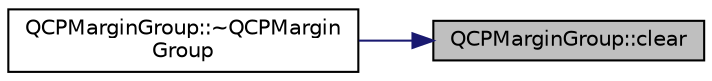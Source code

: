digraph "QCPMarginGroup::clear"
{
 // LATEX_PDF_SIZE
  edge [fontname="Helvetica",fontsize="10",labelfontname="Helvetica",labelfontsize="10"];
  node [fontname="Helvetica",fontsize="10",shape=record];
  rankdir="RL";
  Node1 [label="QCPMarginGroup::clear",height=0.2,width=0.4,color="black", fillcolor="grey75", style="filled", fontcolor="black",tooltip=" "];
  Node1 -> Node2 [dir="back",color="midnightblue",fontsize="10",style="solid",fontname="Helvetica"];
  Node2 [label="QCPMarginGroup::~QCPMargin\lGroup",height=0.2,width=0.4,color="black", fillcolor="white", style="filled",URL="$classQCPMarginGroup.html#a42c62becdaac41406ca90f1c2a755e1c",tooltip=" "];
}
